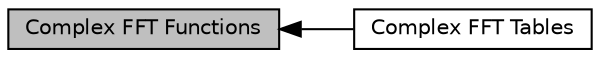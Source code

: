 digraph "Complex FFT Functions"
{
  edge [fontname="Helvetica",fontsize="10",labelfontname="Helvetica",labelfontsize="10"];
  node [fontname="Helvetica",fontsize="10",shape=record];
  rankdir=LR;
  Node0 [label="Complex FFT Functions",height=0.2,width=0.4,color="black", fillcolor="grey75", style="filled", fontcolor="black"];
  Node1 [label="Complex FFT Tables",height=0.2,width=0.4,color="black", fillcolor="white", style="filled",URL="$group__CFFT__CIFFT.html"];
  Node0->Node1 [shape=plaintext, dir="back", style="solid"];
}
